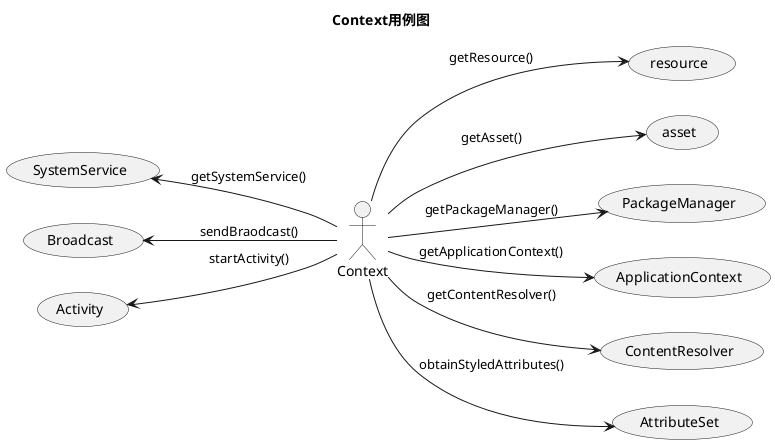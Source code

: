 @startuml
skinparam backgroundColor white

title Context用例图

actor Context as ctx

left to right direction
ctx --> (resource) : getResource()
ctx --> (asset) : getAsset()
ctx --> (PackageManager) : getPackageManager()
ctx --> (ApplicationContext) : getApplicationContext()
ctx --> (ContentResolver) : getContentResolver()
ctx --> (AttributeSet) : obtainStyledAttributes()

(SystemService) <-- ctx : getSystemService()
(Broadcast) <-- ctx : sendBraodcast()
(Activity) <-- ctx : startActivity()
@enduml
